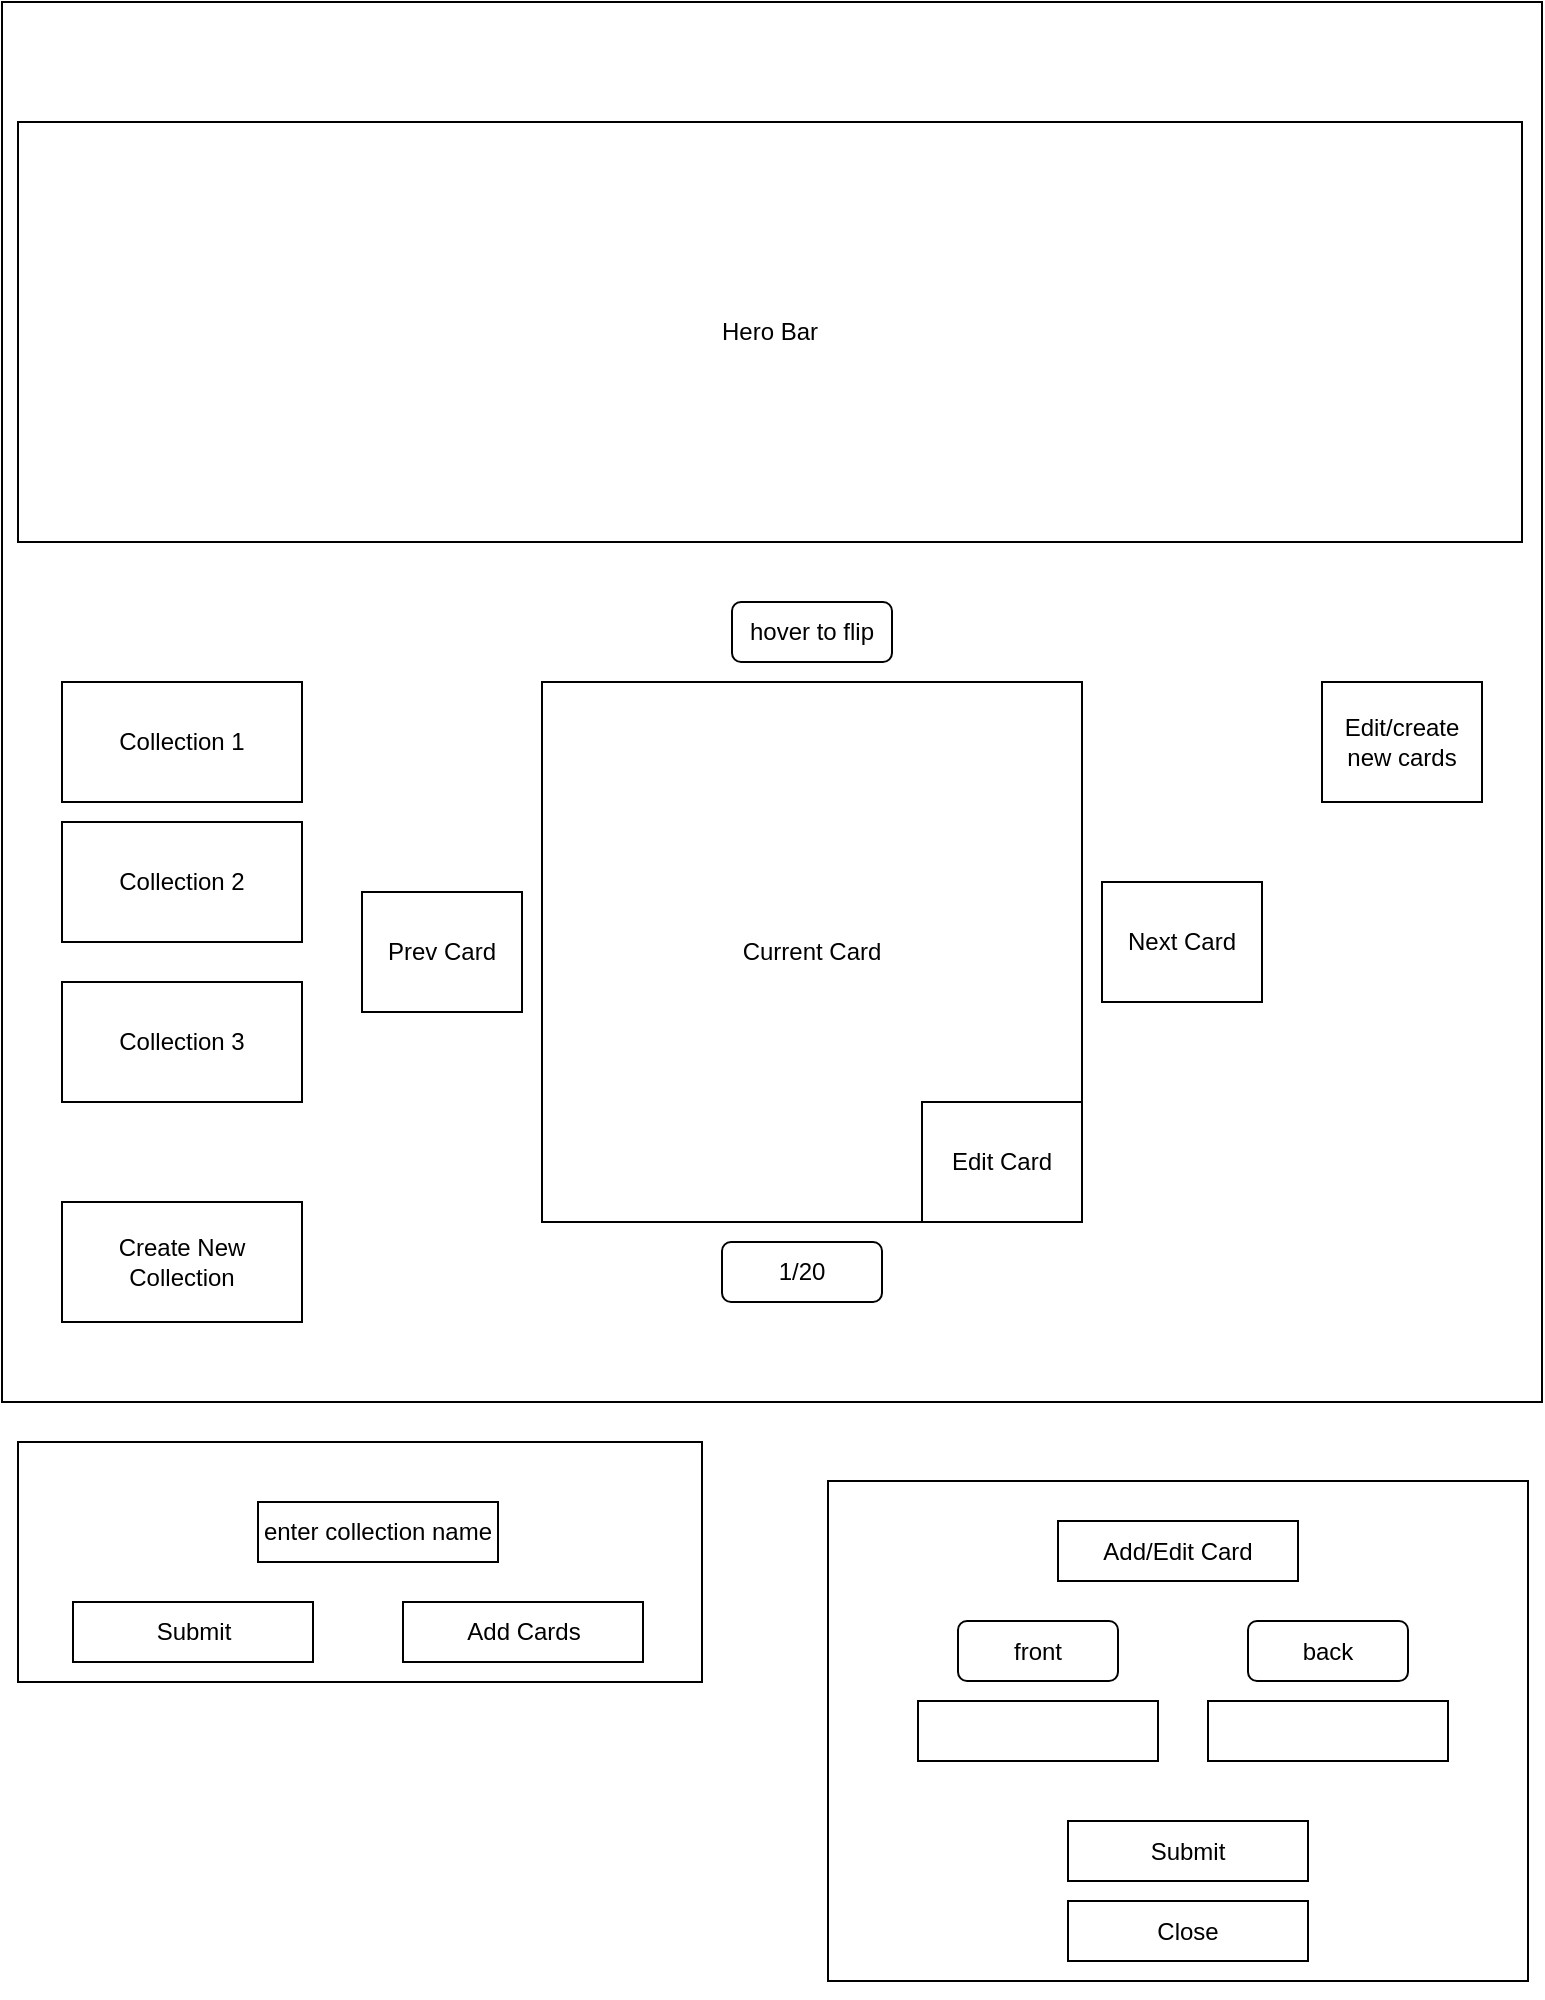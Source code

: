 <mxfile version="13.10.0" type="github">
  <diagram id="b_y98X2VIRN5HUhXWhgg" name="Page-1">
    <mxGraphModel dx="1635" dy="875" grid="1" gridSize="10" guides="1" tooltips="1" connect="1" arrows="1" fold="1" page="1" pageScale="1" pageWidth="850" pageHeight="1100" math="0" shadow="0">
      <root>
        <mxCell id="0" />
        <mxCell id="1" parent="0" />
        <mxCell id="VE5HtoDK0rg8s1XQBbFN-51" value="" style="rounded=0;whiteSpace=wrap;html=1;" vertex="1" parent="1">
          <mxGeometry x="48" y="730" width="342" height="120" as="geometry" />
        </mxCell>
        <mxCell id="VE5HtoDK0rg8s1XQBbFN-2" value="" style="rounded=0;whiteSpace=wrap;html=1;" vertex="1" parent="1">
          <mxGeometry x="40" y="10" width="770" height="700" as="geometry" />
        </mxCell>
        <mxCell id="VE5HtoDK0rg8s1XQBbFN-4" value="Create New Collection" style="rounded=0;whiteSpace=wrap;html=1;" vertex="1" parent="1">
          <mxGeometry x="70" y="610" width="120" height="60" as="geometry" />
        </mxCell>
        <mxCell id="VE5HtoDK0rg8s1XQBbFN-5" value="Collection 1" style="rounded=0;whiteSpace=wrap;html=1;" vertex="1" parent="1">
          <mxGeometry x="70" y="350" width="120" height="60" as="geometry" />
        </mxCell>
        <mxCell id="VE5HtoDK0rg8s1XQBbFN-6" value="Collection 2" style="rounded=0;whiteSpace=wrap;html=1;" vertex="1" parent="1">
          <mxGeometry x="70" y="420" width="120" height="60" as="geometry" />
        </mxCell>
        <mxCell id="VE5HtoDK0rg8s1XQBbFN-7" value="Collection 3" style="rounded=0;whiteSpace=wrap;html=1;" vertex="1" parent="1">
          <mxGeometry x="70" y="500" width="120" height="60" as="geometry" />
        </mxCell>
        <mxCell id="VE5HtoDK0rg8s1XQBbFN-8" value="Current Card" style="whiteSpace=wrap;html=1;aspect=fixed;" vertex="1" parent="1">
          <mxGeometry x="310" y="350" width="270" height="270" as="geometry" />
        </mxCell>
        <mxCell id="VE5HtoDK0rg8s1XQBbFN-9" value="Next Card" style="rounded=0;whiteSpace=wrap;html=1;" vertex="1" parent="1">
          <mxGeometry x="590" y="450" width="80" height="60" as="geometry" />
        </mxCell>
        <mxCell id="VE5HtoDK0rg8s1XQBbFN-10" value="Prev Card" style="rounded=0;whiteSpace=wrap;html=1;" vertex="1" parent="1">
          <mxGeometry x="220" y="455" width="80" height="60" as="geometry" />
        </mxCell>
        <mxCell id="VE5HtoDK0rg8s1XQBbFN-11" value="hover to flip" style="rounded=1;whiteSpace=wrap;html=1;" vertex="1" parent="1">
          <mxGeometry x="405" y="310" width="80" height="30" as="geometry" />
        </mxCell>
        <mxCell id="VE5HtoDK0rg8s1XQBbFN-12" value="1/20" style="rounded=1;whiteSpace=wrap;html=1;" vertex="1" parent="1">
          <mxGeometry x="400" y="630" width="80" height="30" as="geometry" />
        </mxCell>
        <mxCell id="VE5HtoDK0rg8s1XQBbFN-13" value="Edit/create new cards" style="rounded=0;whiteSpace=wrap;html=1;" vertex="1" parent="1">
          <mxGeometry x="700" y="350" width="80" height="60" as="geometry" />
        </mxCell>
        <mxCell id="VE5HtoDK0rg8s1XQBbFN-14" value="" style="rounded=0;whiteSpace=wrap;html=1;" vertex="1" parent="1">
          <mxGeometry x="453" y="749.5" width="350" height="250" as="geometry" />
        </mxCell>
        <mxCell id="VE5HtoDK0rg8s1XQBbFN-15" value="Add/Edit Card" style="rounded=0;whiteSpace=wrap;html=1;" vertex="1" parent="1">
          <mxGeometry x="568" y="769.5" width="120" height="30" as="geometry" />
        </mxCell>
        <mxCell id="VE5HtoDK0rg8s1XQBbFN-25" value="" style="rounded=0;whiteSpace=wrap;html=1;" vertex="1" parent="1">
          <mxGeometry x="643" y="859.5" width="120" height="30" as="geometry" />
        </mxCell>
        <mxCell id="VE5HtoDK0rg8s1XQBbFN-26" value="" style="rounded=0;whiteSpace=wrap;html=1;" vertex="1" parent="1">
          <mxGeometry x="498" y="859.5" width="120" height="30" as="geometry" />
        </mxCell>
        <mxCell id="VE5HtoDK0rg8s1XQBbFN-27" value="front" style="rounded=1;whiteSpace=wrap;html=1;" vertex="1" parent="1">
          <mxGeometry x="518" y="819.5" width="80" height="30" as="geometry" />
        </mxCell>
        <mxCell id="VE5HtoDK0rg8s1XQBbFN-28" value="back" style="rounded=1;whiteSpace=wrap;html=1;" vertex="1" parent="1">
          <mxGeometry x="663" y="819.5" width="80" height="30" as="geometry" />
        </mxCell>
        <mxCell id="VE5HtoDK0rg8s1XQBbFN-29" value="Close" style="rounded=0;whiteSpace=wrap;html=1;" vertex="1" parent="1">
          <mxGeometry x="573" y="959.5" width="120" height="30" as="geometry" />
        </mxCell>
        <mxCell id="VE5HtoDK0rg8s1XQBbFN-31" value="enter collection name" style="rounded=0;whiteSpace=wrap;html=1;" vertex="1" parent="1">
          <mxGeometry x="168" y="760" width="120" height="30" as="geometry" />
        </mxCell>
        <mxCell id="VE5HtoDK0rg8s1XQBbFN-37" style="edgeStyle=orthogonalEdgeStyle;rounded=0;orthogonalLoop=1;jettySize=auto;html=1;exitX=0.5;exitY=1;exitDx=0;exitDy=0;" edge="1" parent="1" source="VE5HtoDK0rg8s1XQBbFN-14" target="VE5HtoDK0rg8s1XQBbFN-14">
          <mxGeometry relative="1" as="geometry" />
        </mxCell>
        <mxCell id="VE5HtoDK0rg8s1XQBbFN-38" value="Edit Card" style="rounded=0;whiteSpace=wrap;html=1;" vertex="1" parent="1">
          <mxGeometry x="500" y="560" width="80" height="60" as="geometry" />
        </mxCell>
        <mxCell id="VE5HtoDK0rg8s1XQBbFN-49" value="Submit" style="rounded=0;whiteSpace=wrap;html=1;" vertex="1" parent="1">
          <mxGeometry x="573" y="919.5" width="120" height="30" as="geometry" />
        </mxCell>
        <mxCell id="VE5HtoDK0rg8s1XQBbFN-52" value="Submit" style="rounded=0;whiteSpace=wrap;html=1;" vertex="1" parent="1">
          <mxGeometry x="75.5" y="810" width="120" height="30" as="geometry" />
        </mxCell>
        <mxCell id="VE5HtoDK0rg8s1XQBbFN-53" value="Add Cards" style="rounded=0;whiteSpace=wrap;html=1;" vertex="1" parent="1">
          <mxGeometry x="240.5" y="810" width="120" height="30" as="geometry" />
        </mxCell>
        <mxCell id="VE5HtoDK0rg8s1XQBbFN-54" value="Hero Bar" style="rounded=0;whiteSpace=wrap;html=1;" vertex="1" parent="1">
          <mxGeometry x="48" y="70" width="752" height="210" as="geometry" />
        </mxCell>
      </root>
    </mxGraphModel>
  </diagram>
</mxfile>
